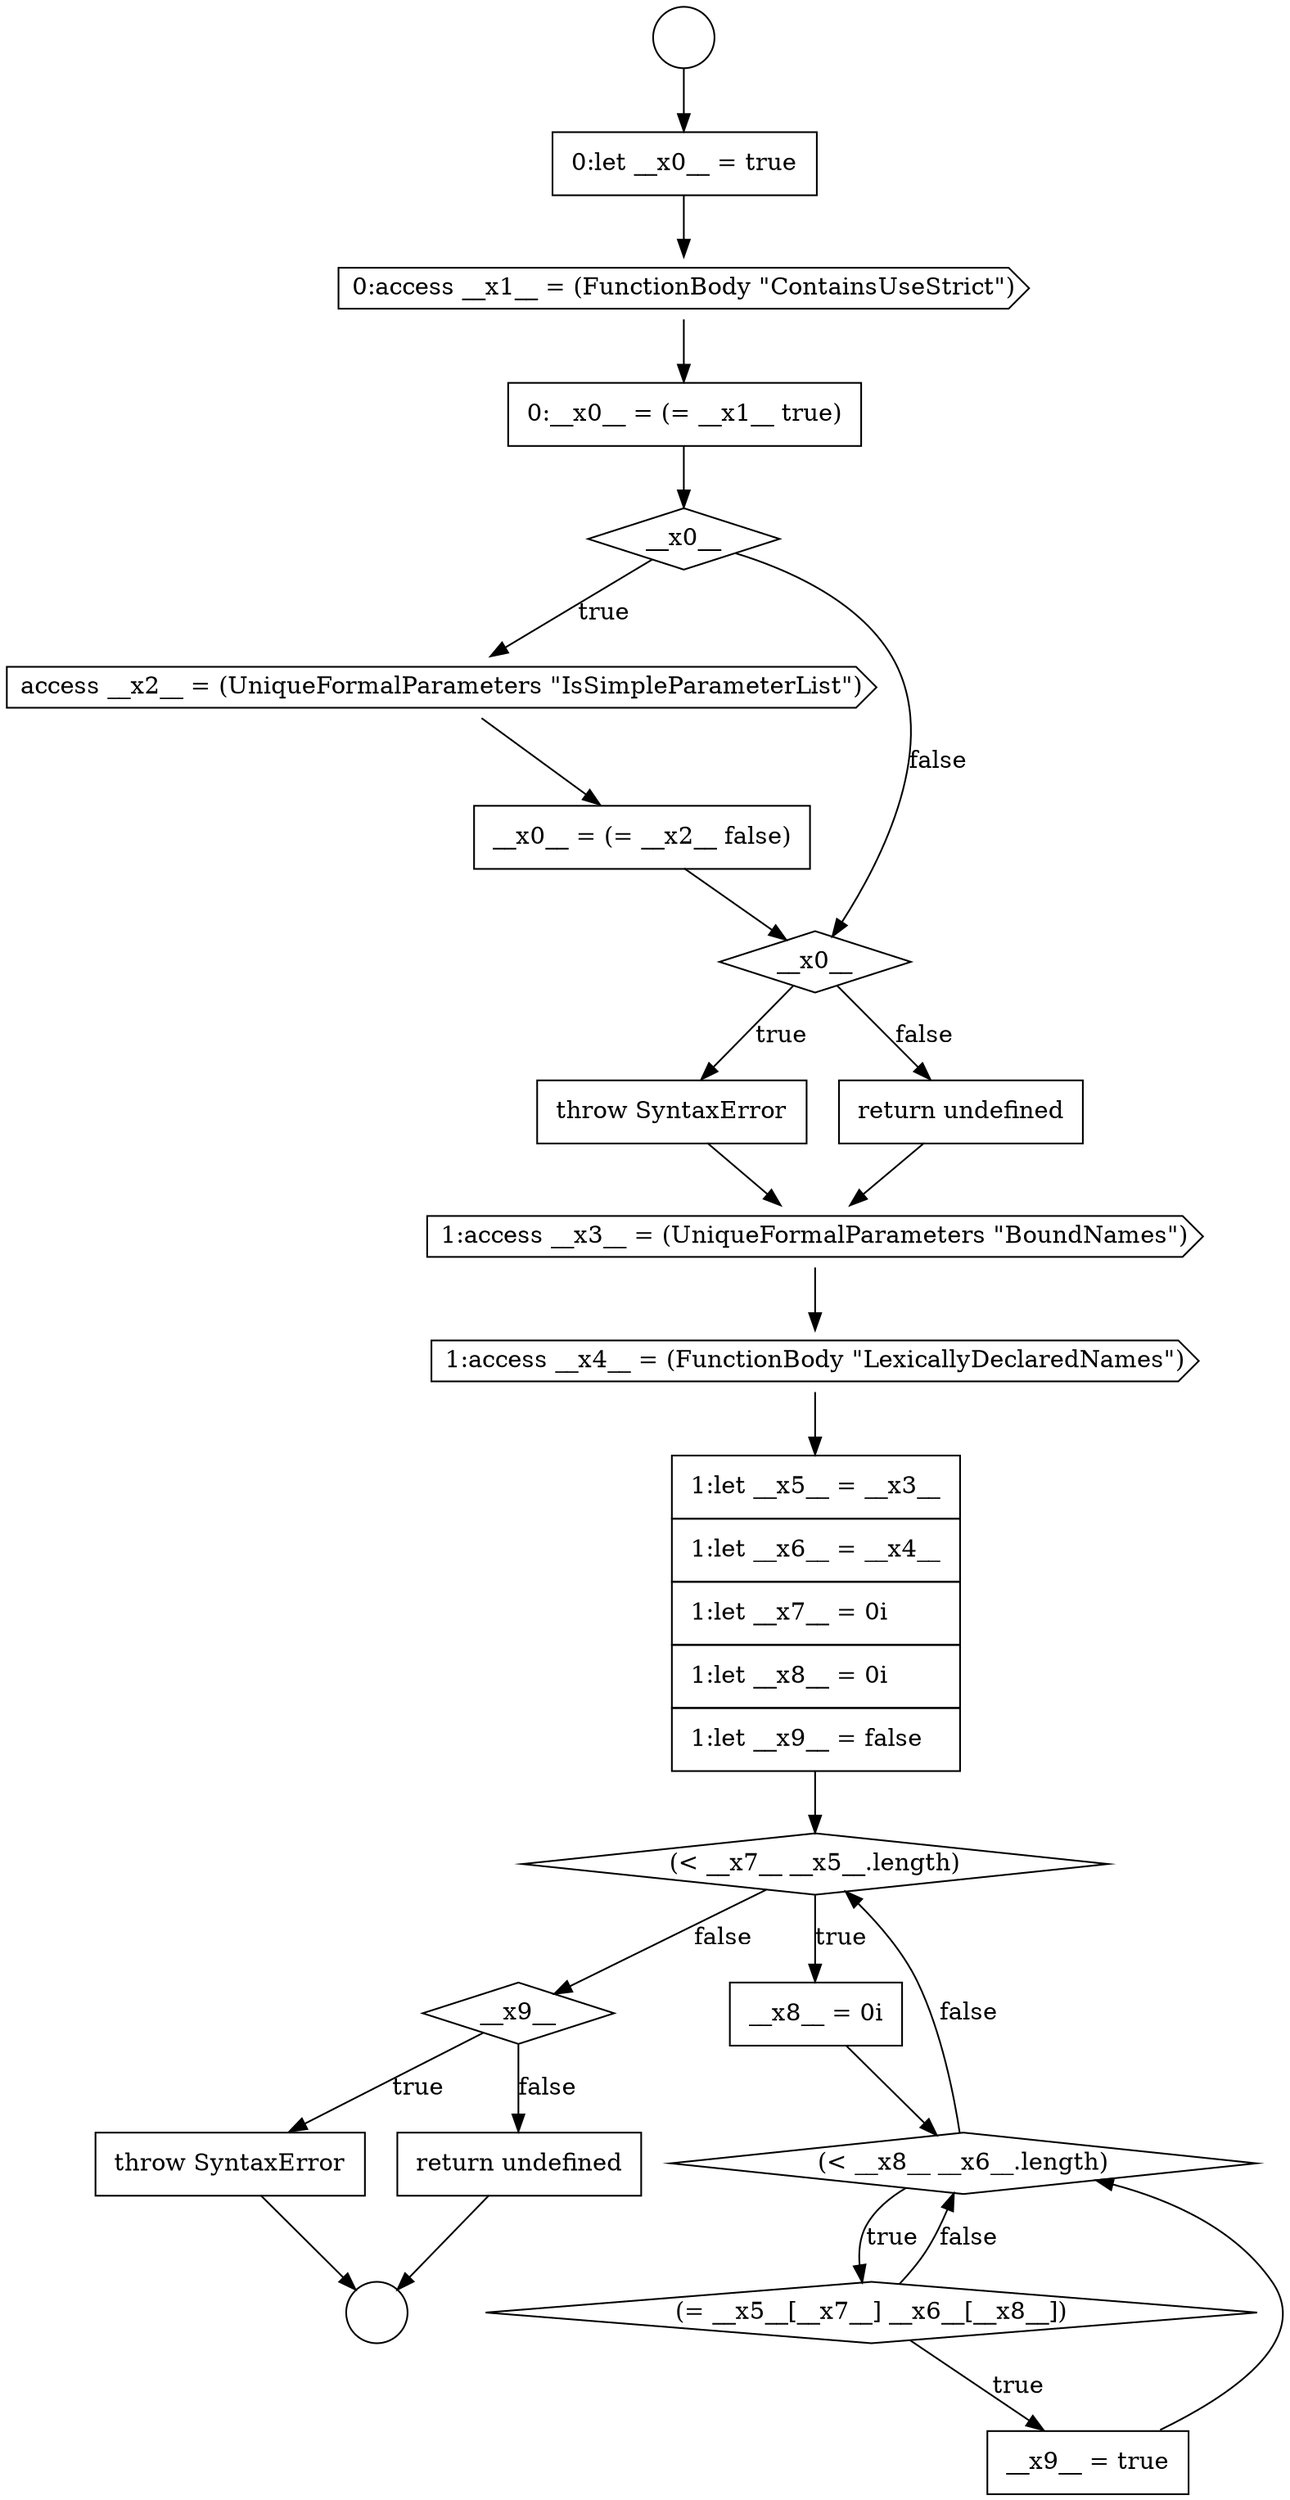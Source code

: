 digraph {
  node17609 [shape=none, margin=0, label=<<font color="black">
    <table border="0" cellborder="1" cellspacing="0" cellpadding="10">
      <tr><td align="left">throw SyntaxError</td></tr>
    </table>
  </font>> color="black" fillcolor="white" style=filled]
  node17607 [shape=none, margin=0, label=<<font color="black">
    <table border="0" cellborder="1" cellspacing="0" cellpadding="10">
      <tr><td align="left">__x0__ = (= __x2__ false)</td></tr>
    </table>
  </font>> color="black" fillcolor="white" style=filled]
  node17601 [shape=circle label=" " color="black" fillcolor="white" style=filled]
  node17606 [shape=cds, label=<<font color="black">access __x2__ = (UniqueFormalParameters &quot;IsSimpleParameterList&quot;)</font>> color="black" fillcolor="white" style=filled]
  node17619 [shape=diamond, label=<<font color="black">__x9__</font>> color="black" fillcolor="white" style=filled]
  node17614 [shape=diamond, label=<<font color="black">(&lt; __x7__ __x5__.length)</font>> color="black" fillcolor="white" style=filled]
  node17611 [shape=cds, label=<<font color="black">1:access __x3__ = (UniqueFormalParameters &quot;BoundNames&quot;)</font>> color="black" fillcolor="white" style=filled]
  node17604 [shape=none, margin=0, label=<<font color="black">
    <table border="0" cellborder="1" cellspacing="0" cellpadding="10">
      <tr><td align="left">0:__x0__ = (= __x1__ true)</td></tr>
    </table>
  </font>> color="black" fillcolor="white" style=filled]
  node17616 [shape=diamond, label=<<font color="black">(&lt; __x8__ __x6__.length)</font>> color="black" fillcolor="white" style=filled]
  node17610 [shape=none, margin=0, label=<<font color="black">
    <table border="0" cellborder="1" cellspacing="0" cellpadding="10">
      <tr><td align="left">return undefined</td></tr>
    </table>
  </font>> color="black" fillcolor="white" style=filled]
  node17613 [shape=none, margin=0, label=<<font color="black">
    <table border="0" cellborder="1" cellspacing="0" cellpadding="10">
      <tr><td align="left">1:let __x5__ = __x3__</td></tr>
      <tr><td align="left">1:let __x6__ = __x4__</td></tr>
      <tr><td align="left">1:let __x7__ = 0i</td></tr>
      <tr><td align="left">1:let __x8__ = 0i</td></tr>
      <tr><td align="left">1:let __x9__ = false</td></tr>
    </table>
  </font>> color="black" fillcolor="white" style=filled]
  node17603 [shape=cds, label=<<font color="black">0:access __x1__ = (FunctionBody &quot;ContainsUseStrict&quot;)</font>> color="black" fillcolor="white" style=filled]
  node17620 [shape=none, margin=0, label=<<font color="black">
    <table border="0" cellborder="1" cellspacing="0" cellpadding="10">
      <tr><td align="left">throw SyntaxError</td></tr>
    </table>
  </font>> color="black" fillcolor="white" style=filled]
  node17605 [shape=diamond, label=<<font color="black">__x0__</font>> color="black" fillcolor="white" style=filled]
  node17618 [shape=none, margin=0, label=<<font color="black">
    <table border="0" cellborder="1" cellspacing="0" cellpadding="10">
      <tr><td align="left">__x9__ = true</td></tr>
    </table>
  </font>> color="black" fillcolor="white" style=filled]
  node17600 [shape=circle label=" " color="black" fillcolor="white" style=filled]
  node17615 [shape=none, margin=0, label=<<font color="black">
    <table border="0" cellborder="1" cellspacing="0" cellpadding="10">
      <tr><td align="left">__x8__ = 0i</td></tr>
    </table>
  </font>> color="black" fillcolor="white" style=filled]
  node17612 [shape=cds, label=<<font color="black">1:access __x4__ = (FunctionBody &quot;LexicallyDeclaredNames&quot;)</font>> color="black" fillcolor="white" style=filled]
  node17602 [shape=none, margin=0, label=<<font color="black">
    <table border="0" cellborder="1" cellspacing="0" cellpadding="10">
      <tr><td align="left">0:let __x0__ = true</td></tr>
    </table>
  </font>> color="black" fillcolor="white" style=filled]
  node17617 [shape=diamond, label=<<font color="black">(= __x5__[__x7__] __x6__[__x8__])</font>> color="black" fillcolor="white" style=filled]
  node17608 [shape=diamond, label=<<font color="black">__x0__</font>> color="black" fillcolor="white" style=filled]
  node17621 [shape=none, margin=0, label=<<font color="black">
    <table border="0" cellborder="1" cellspacing="0" cellpadding="10">
      <tr><td align="left">return undefined</td></tr>
    </table>
  </font>> color="black" fillcolor="white" style=filled]
  node17620 -> node17601 [ color="black"]
  node17604 -> node17605 [ color="black"]
  node17617 -> node17618 [label=<<font color="black">true</font>> color="black"]
  node17617 -> node17616 [label=<<font color="black">false</font>> color="black"]
  node17603 -> node17604 [ color="black"]
  node17621 -> node17601 [ color="black"]
  node17615 -> node17616 [ color="black"]
  node17607 -> node17608 [ color="black"]
  node17613 -> node17614 [ color="black"]
  node17610 -> node17611 [ color="black"]
  node17611 -> node17612 [ color="black"]
  node17609 -> node17611 [ color="black"]
  node17614 -> node17615 [label=<<font color="black">true</font>> color="black"]
  node17614 -> node17619 [label=<<font color="black">false</font>> color="black"]
  node17600 -> node17602 [ color="black"]
  node17612 -> node17613 [ color="black"]
  node17605 -> node17606 [label=<<font color="black">true</font>> color="black"]
  node17605 -> node17608 [label=<<font color="black">false</font>> color="black"]
  node17608 -> node17609 [label=<<font color="black">true</font>> color="black"]
  node17608 -> node17610 [label=<<font color="black">false</font>> color="black"]
  node17606 -> node17607 [ color="black"]
  node17616 -> node17617 [label=<<font color="black">true</font>> color="black"]
  node17616 -> node17614 [label=<<font color="black">false</font>> color="black"]
  node17602 -> node17603 [ color="black"]
  node17619 -> node17620 [label=<<font color="black">true</font>> color="black"]
  node17619 -> node17621 [label=<<font color="black">false</font>> color="black"]
  node17618 -> node17616 [ color="black"]
}
